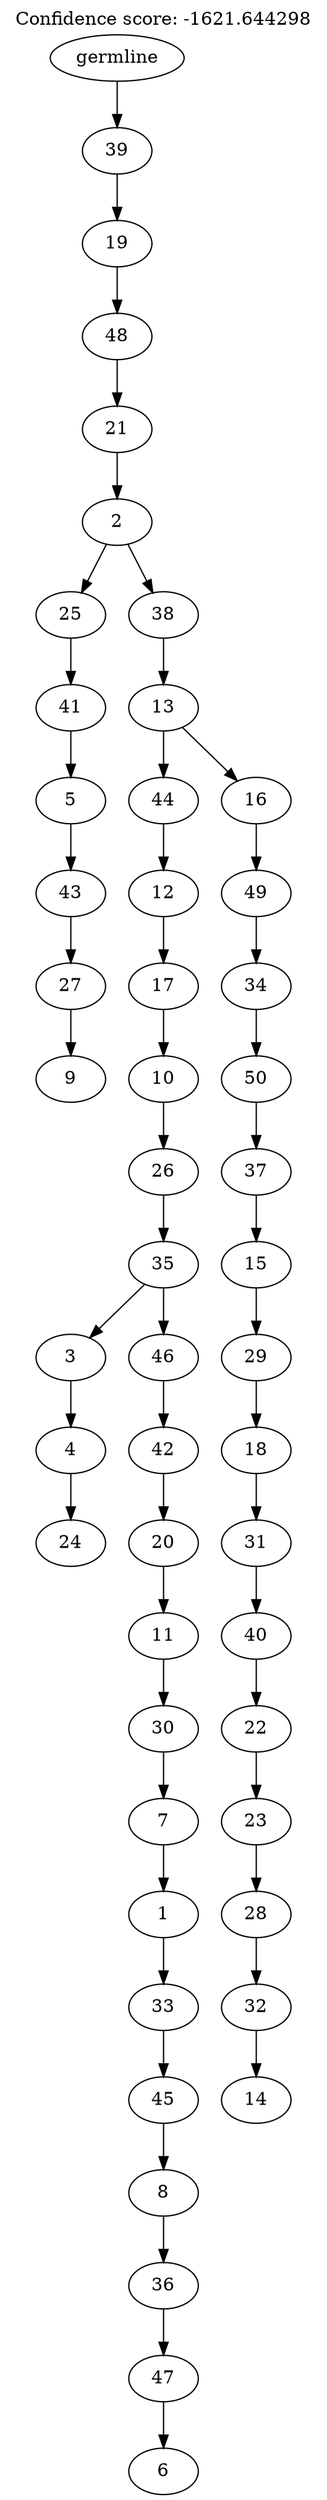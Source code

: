 digraph g {
	"49" -> "50";
	"50" [label="9"];
	"48" -> "49";
	"49" [label="27"];
	"47" -> "48";
	"48" [label="43"];
	"46" -> "47";
	"47" [label="5"];
	"45" -> "46";
	"46" [label="41"];
	"43" -> "44";
	"44" [label="24"];
	"42" -> "43";
	"43" [label="4"];
	"40" -> "41";
	"41" [label="6"];
	"39" -> "40";
	"40" [label="47"];
	"38" -> "39";
	"39" [label="36"];
	"37" -> "38";
	"38" [label="8"];
	"36" -> "37";
	"37" [label="45"];
	"35" -> "36";
	"36" [label="33"];
	"34" -> "35";
	"35" [label="1"];
	"33" -> "34";
	"34" [label="7"];
	"32" -> "33";
	"33" [label="30"];
	"31" -> "32";
	"32" [label="11"];
	"30" -> "31";
	"31" [label="20"];
	"29" -> "30";
	"30" [label="42"];
	"28" -> "29";
	"29" [label="46"];
	"28" -> "42";
	"42" [label="3"];
	"27" -> "28";
	"28" [label="35"];
	"26" -> "27";
	"27" [label="26"];
	"25" -> "26";
	"26" [label="10"];
	"24" -> "25";
	"25" [label="17"];
	"23" -> "24";
	"24" [label="12"];
	"21" -> "22";
	"22" [label="14"];
	"20" -> "21";
	"21" [label="32"];
	"19" -> "20";
	"20" [label="28"];
	"18" -> "19";
	"19" [label="23"];
	"17" -> "18";
	"18" [label="22"];
	"16" -> "17";
	"17" [label="40"];
	"15" -> "16";
	"16" [label="31"];
	"14" -> "15";
	"15" [label="18"];
	"13" -> "14";
	"14" [label="29"];
	"12" -> "13";
	"13" [label="15"];
	"11" -> "12";
	"12" [label="37"];
	"10" -> "11";
	"11" [label="50"];
	"9" -> "10";
	"10" [label="34"];
	"8" -> "9";
	"9" [label="49"];
	"7" -> "8";
	"8" [label="16"];
	"7" -> "23";
	"23" [label="44"];
	"6" -> "7";
	"7" [label="13"];
	"5" -> "6";
	"6" [label="38"];
	"5" -> "45";
	"45" [label="25"];
	"4" -> "5";
	"5" [label="2"];
	"3" -> "4";
	"4" [label="21"];
	"2" -> "3";
	"3" [label="48"];
	"1" -> "2";
	"2" [label="19"];
	"0" -> "1";
	"1" [label="39"];
	"0" [label="germline"];
	labelloc="t";
	label="Confidence score: -1621.644298";
}
